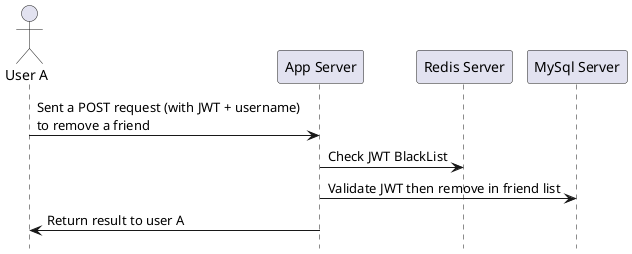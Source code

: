 @startuml removeafriend
hide footbox

actor "User A"

"User A" -> "App Server": Sent a POST request (with JWT + username) \nto remove a friend
"App Server" -> "Redis Server": Check JWT BlackList
"App Server" -> "MySql Server": Validate JWT then remove in friend list
"App Server" -> "User A": Return result to user A

@enduml